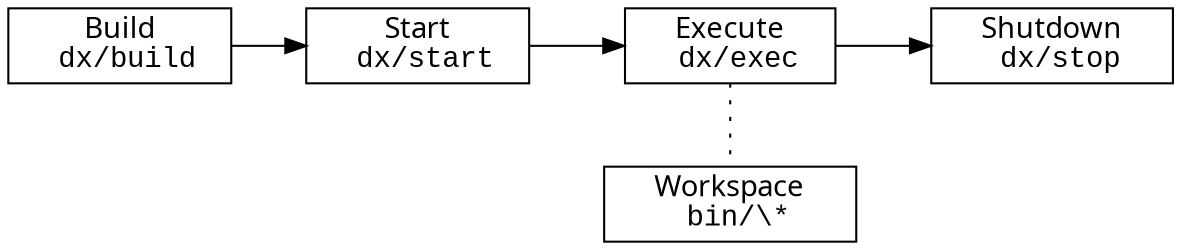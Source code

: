 digraph G {

  rankdir="LR"
  nodesep=0.55
  compound=true
  
  node[shape=box fontname=avenir]

  Shutdown[label=<
    <FONT face="avenir">Shutdown</FONT>
    <br/>
    <FONT face="Courier New">dx/stop</FONT>
  >]
  Build[label=<
    <FONT face="avenir">Build</FONT>
    <br/>
    <FONT face="Courier New">dx/build</FONT>
  >]
  Start[label=<
    <FONT face="avenir">Start</FONT>
    <br/>
    <FONT face="Courier New">dx/start</FONT>
  >]
  Exec[label=<
    <FONT face="avenir">Execute</FONT>
    <br/>
    <FONT face="Courier New">dx/exec</FONT>
  >]
  DevCommands[label=<
    <FONT face="avenir">Workspace</FONT>
    <br/>
    <FONT face="Courier New">bin/\*</FONT>
  >]
  Build -> Start -> Exec -> Shutdown
  Exec -> DevCommands[style=dotted dir=none]
  { rank=same; Exec; DevCommands }
}
